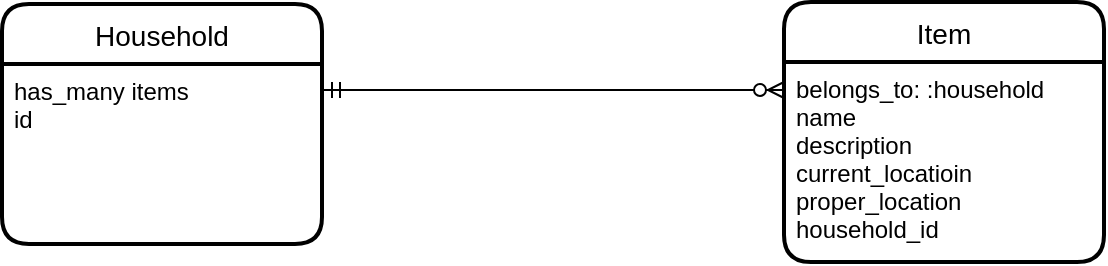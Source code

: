 <mxfile version="13.9.0" type="github">
  <diagram id="4KwEKblZXH0Z2QQqBV4C" name="Page-1">
    <mxGraphModel dx="683" dy="379" grid="1" gridSize="10" guides="1" tooltips="1" connect="1" arrows="1" fold="1" page="1" pageScale="1" pageWidth="850" pageHeight="1100" math="0" shadow="0">
      <root>
        <mxCell id="0" />
        <mxCell id="1" parent="0" />
        <mxCell id="eL0FIZYhFSmK5O0Gba9s-13" value="" style="edgeStyle=entityRelationEdgeStyle;fontSize=12;html=1;endArrow=ERzeroToMany;startArrow=ERmandOne;" edge="1" parent="1">
          <mxGeometry width="100" height="100" relative="1" as="geometry">
            <mxPoint x="200" y="90" as="sourcePoint" />
            <mxPoint x="430" y="90" as="targetPoint" />
          </mxGeometry>
        </mxCell>
        <mxCell id="eL0FIZYhFSmK5O0Gba9s-14" value="Household" style="swimlane;childLayout=stackLayout;horizontal=1;startSize=30;horizontalStack=0;rounded=1;fontSize=14;fontStyle=0;strokeWidth=2;resizeParent=0;resizeLast=1;shadow=0;dashed=0;align=center;" vertex="1" parent="1">
          <mxGeometry x="39" y="47" width="160" height="120" as="geometry" />
        </mxCell>
        <mxCell id="eL0FIZYhFSmK5O0Gba9s-15" value="has_many items&#xa;id" style="align=left;strokeColor=none;fillColor=none;spacingLeft=4;fontSize=12;verticalAlign=top;resizable=0;rotatable=0;part=1;" vertex="1" parent="eL0FIZYhFSmK5O0Gba9s-14">
          <mxGeometry y="30" width="160" height="90" as="geometry" />
        </mxCell>
        <mxCell id="eL0FIZYhFSmK5O0Gba9s-17" value="Item" style="swimlane;childLayout=stackLayout;horizontal=1;startSize=30;horizontalStack=0;rounded=1;fontSize=14;fontStyle=0;strokeWidth=2;resizeParent=0;resizeLast=1;shadow=0;dashed=0;align=center;" vertex="1" parent="1">
          <mxGeometry x="430" y="46" width="160" height="130" as="geometry" />
        </mxCell>
        <mxCell id="eL0FIZYhFSmK5O0Gba9s-18" value="belongs_to: :household&#xa;name&#xa;description&#xa;current_locatioin&#xa;proper_location&#xa;household_id&#xa;" style="align=left;strokeColor=none;fillColor=none;spacingLeft=4;fontSize=12;verticalAlign=top;resizable=0;rotatable=0;part=1;" vertex="1" parent="eL0FIZYhFSmK5O0Gba9s-17">
          <mxGeometry y="30" width="160" height="100" as="geometry" />
        </mxCell>
      </root>
    </mxGraphModel>
  </diagram>
</mxfile>
